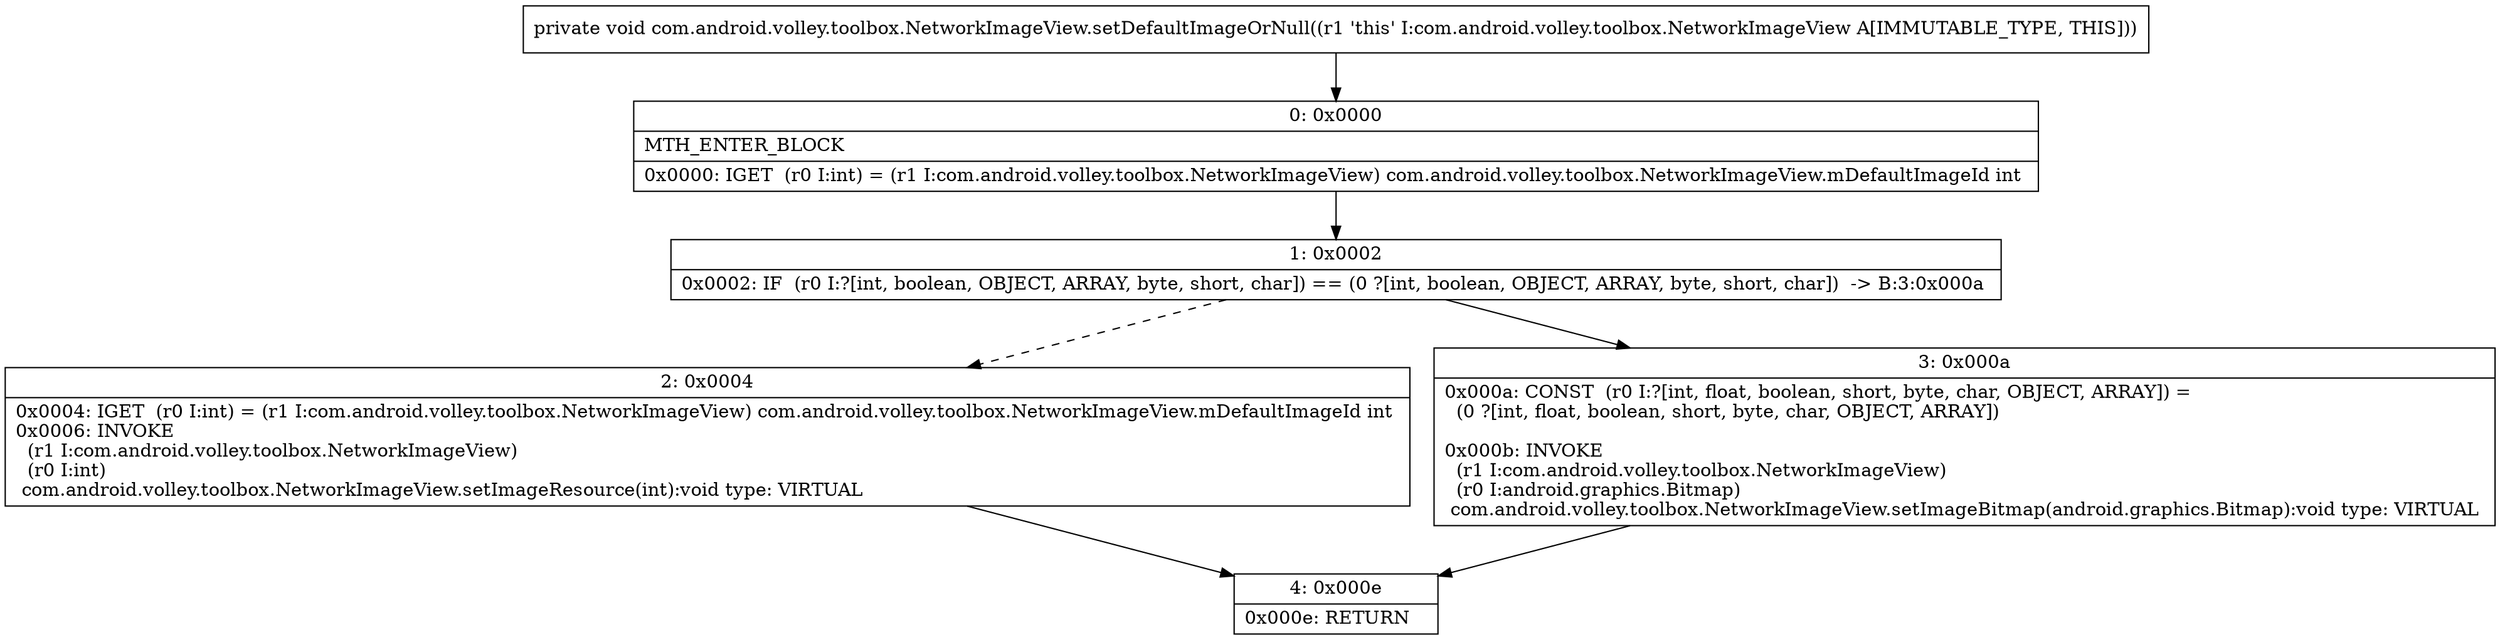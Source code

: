 digraph "CFG forcom.android.volley.toolbox.NetworkImageView.setDefaultImageOrNull()V" {
Node_0 [shape=record,label="{0\:\ 0x0000|MTH_ENTER_BLOCK\l|0x0000: IGET  (r0 I:int) = (r1 I:com.android.volley.toolbox.NetworkImageView) com.android.volley.toolbox.NetworkImageView.mDefaultImageId int \l}"];
Node_1 [shape=record,label="{1\:\ 0x0002|0x0002: IF  (r0 I:?[int, boolean, OBJECT, ARRAY, byte, short, char]) == (0 ?[int, boolean, OBJECT, ARRAY, byte, short, char])  \-\> B:3:0x000a \l}"];
Node_2 [shape=record,label="{2\:\ 0x0004|0x0004: IGET  (r0 I:int) = (r1 I:com.android.volley.toolbox.NetworkImageView) com.android.volley.toolbox.NetworkImageView.mDefaultImageId int \l0x0006: INVOKE  \l  (r1 I:com.android.volley.toolbox.NetworkImageView)\l  (r0 I:int)\l com.android.volley.toolbox.NetworkImageView.setImageResource(int):void type: VIRTUAL \l}"];
Node_3 [shape=record,label="{3\:\ 0x000a|0x000a: CONST  (r0 I:?[int, float, boolean, short, byte, char, OBJECT, ARRAY]) = \l  (0 ?[int, float, boolean, short, byte, char, OBJECT, ARRAY])\l \l0x000b: INVOKE  \l  (r1 I:com.android.volley.toolbox.NetworkImageView)\l  (r0 I:android.graphics.Bitmap)\l com.android.volley.toolbox.NetworkImageView.setImageBitmap(android.graphics.Bitmap):void type: VIRTUAL \l}"];
Node_4 [shape=record,label="{4\:\ 0x000e|0x000e: RETURN   \l}"];
MethodNode[shape=record,label="{private void com.android.volley.toolbox.NetworkImageView.setDefaultImageOrNull((r1 'this' I:com.android.volley.toolbox.NetworkImageView A[IMMUTABLE_TYPE, THIS])) }"];
MethodNode -> Node_0;
Node_0 -> Node_1;
Node_1 -> Node_2[style=dashed];
Node_1 -> Node_3;
Node_2 -> Node_4;
Node_3 -> Node_4;
}

